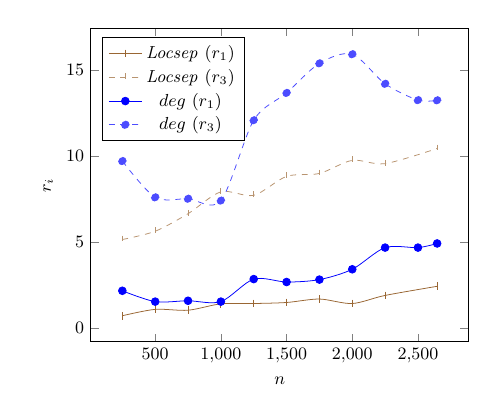 \tikzstyle{textstyle}=[font=\fontsize{9}{9}\selectfont]
\begin{tikzpicture}[textstyle, scale=0.7]
    \begin{axis}[
        xlabel={$n$},
        ylabel={$r_{i}$},
		legend pos=north west
        ]
        
    \addplot[smooth,mark=|,color=black!20!brown, solid] plot coordinates {
		(250,0.7)
		(500,1.07)
		(750,1.02)
		(1000,1.39)
		(1250,1.41)
		(1500,1.47)
		(1750,1.67)
		(2000,1.41)
		(2250,1.88)
		(2646,2.41)
    };
    \addlegendentry{\textit{Locsep} $(r_{1})$}
    
    \addplot[smooth,mark=|,color=black!20!brown!70, dashed] plot coordinates {
		(250,5.13)
		(500,5.61)
		(750,6.63)
		(1000,7.9)
		(1250,7.7)
		(1500,8.80)
		(1750,8.97)
		(2000,9.73)
		(2250,9.54)
		(2646,10.42)
    };
    \addlegendentry{\textit{Locsep} $(r_{3})$}
    
    \addplot[smooth,mark=*,color=blue, solid] plot coordinates {
		(250,2.15)
		(500,1.52)
		(750,1.57)
		(1000,1.52)
		(1250,2.83)
		(1500,2.66)
		(1750,2.80)
		(2000,3.40)
		(2250,4.66)
		(2500,4.66)
		(2646,4.90)
    };
    \addlegendentry{$deg$ $(r_{1})$}

    \addplot[smooth,mark=*, color=blue!70, dashed] plot coordinates {
		(250,9.69)
		(500,7.58)
		(750,7.50)
		(1000,7.39)
		(1250,12.06)
		(1500,13.65)
		(1750,15.37)
		(2000,15.90)
		(2250,14.18)
		(2500,13.23)
		(2646,13.22)
    };
    \addlegendentry{$deg$ $(r_{3})$}
    
    \end{axis}
\end{tikzpicture}
